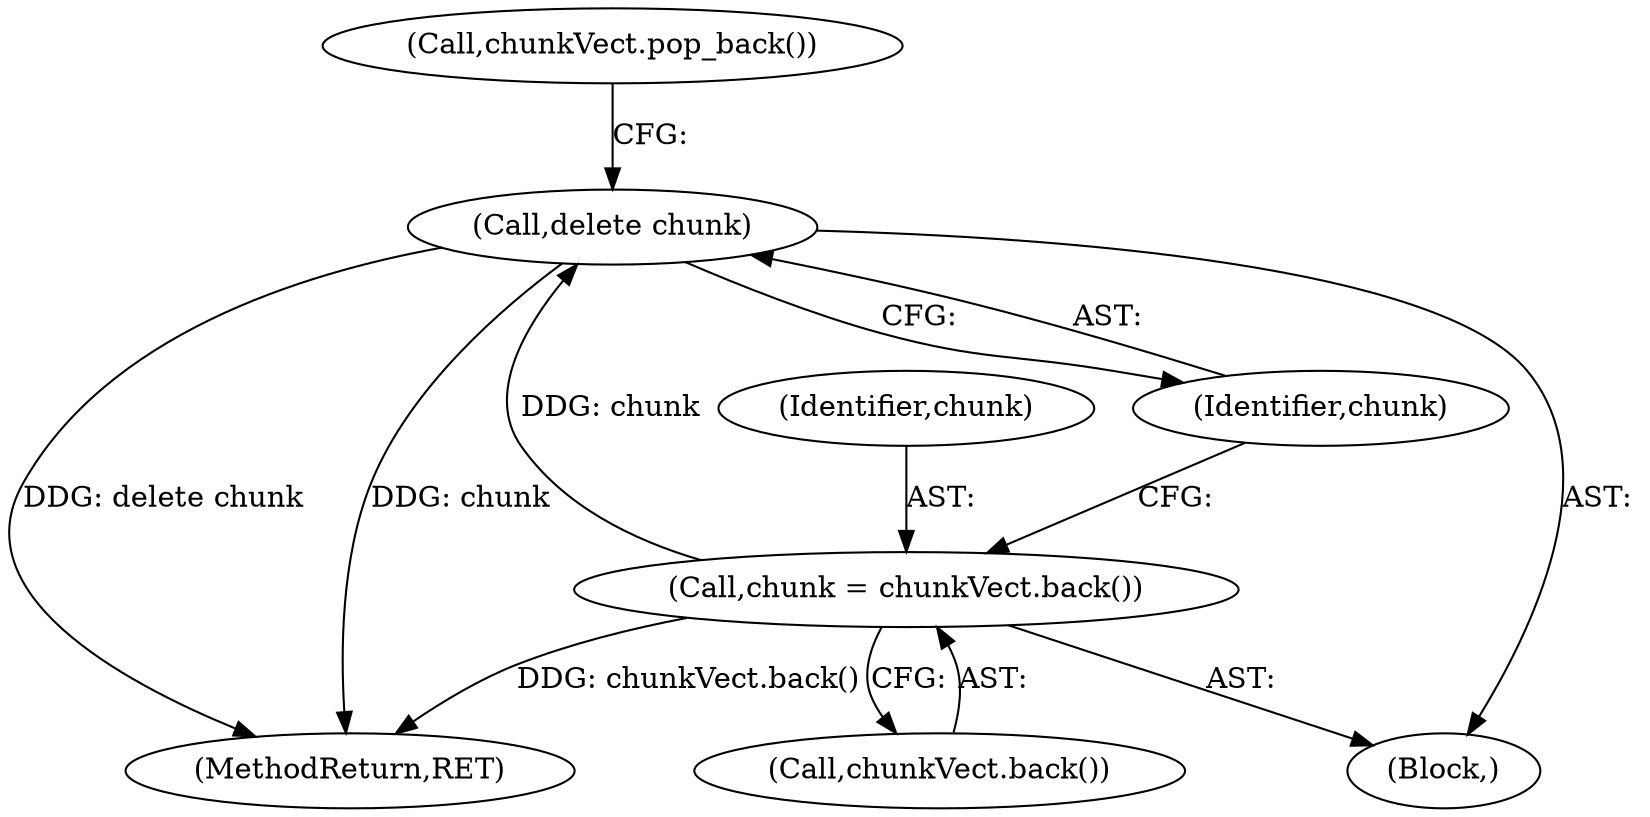 digraph "0_exempi_aabedb5e749dd59112a3fe1e8e08f2d934f56666@API" {
"1000542" [label="(Call,delete chunk)"];
"1000539" [label="(Call,chunk = chunkVect.back())"];
"1000545" [label="(MethodReturn,RET)"];
"1000539" [label="(Call,chunk = chunkVect.back())"];
"1000542" [label="(Call,delete chunk)"];
"1000541" [label="(Call,chunkVect.back())"];
"1000540" [label="(Identifier,chunk)"];
"1000544" [label="(Call,chunkVect.pop_back())"];
"1000538" [label="(Block,)"];
"1000543" [label="(Identifier,chunk)"];
"1000542" -> "1000538"  [label="AST: "];
"1000542" -> "1000543"  [label="CFG: "];
"1000543" -> "1000542"  [label="AST: "];
"1000544" -> "1000542"  [label="CFG: "];
"1000542" -> "1000545"  [label="DDG: delete chunk"];
"1000542" -> "1000545"  [label="DDG: chunk"];
"1000539" -> "1000542"  [label="DDG: chunk"];
"1000539" -> "1000538"  [label="AST: "];
"1000539" -> "1000541"  [label="CFG: "];
"1000540" -> "1000539"  [label="AST: "];
"1000541" -> "1000539"  [label="AST: "];
"1000543" -> "1000539"  [label="CFG: "];
"1000539" -> "1000545"  [label="DDG: chunkVect.back()"];
}
